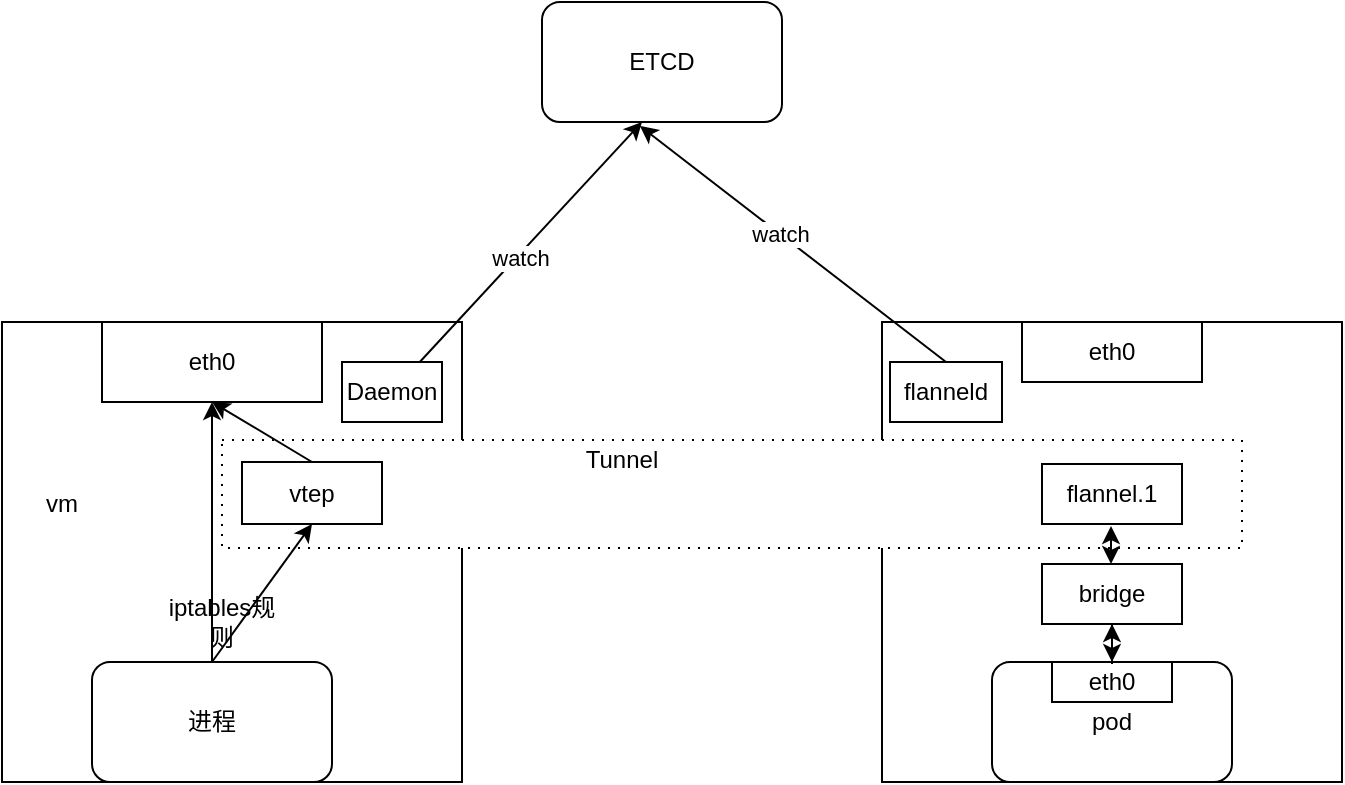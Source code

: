 <mxfile version="13.7.6" type="github">
  <diagram id="jrSLjl8sclt6qSeE3GfQ" name="Page-1">
    <mxGraphModel dx="946" dy="614" grid="1" gridSize="10" guides="1" tooltips="1" connect="1" arrows="1" fold="1" page="1" pageScale="1" pageWidth="827" pageHeight="1169" math="0" shadow="0">
      <root>
        <mxCell id="0" />
        <mxCell id="1" parent="0" />
        <mxCell id="HdEOmiaPKBgpapyJj0df-3" value="" style="whiteSpace=wrap;html=1;aspect=fixed;" vertex="1" parent="1">
          <mxGeometry x="60" y="200" width="230" height="230" as="geometry" />
        </mxCell>
        <mxCell id="HdEOmiaPKBgpapyJj0df-7" value="" style="whiteSpace=wrap;html=1;aspect=fixed;" vertex="1" parent="1">
          <mxGeometry x="500" y="200" width="230" height="230" as="geometry" />
        </mxCell>
        <mxCell id="HdEOmiaPKBgpapyJj0df-9" value="pod" style="rounded=1;whiteSpace=wrap;html=1;" vertex="1" parent="1">
          <mxGeometry x="555" y="370" width="120" height="60" as="geometry" />
        </mxCell>
        <mxCell id="HdEOmiaPKBgpapyJj0df-10" value="eth0" style="rounded=0;whiteSpace=wrap;html=1;" vertex="1" parent="1">
          <mxGeometry x="585" y="370" width="60" height="20" as="geometry" />
        </mxCell>
        <mxCell id="HdEOmiaPKBgpapyJj0df-11" value="eth0" style="rounded=0;whiteSpace=wrap;html=1;" vertex="1" parent="1">
          <mxGeometry x="110" y="200" width="110" height="40" as="geometry" />
        </mxCell>
        <mxCell id="HdEOmiaPKBgpapyJj0df-12" value="vm" style="text;html=1;strokeColor=none;fillColor=none;align=center;verticalAlign=middle;whiteSpace=wrap;rounded=0;" vertex="1" parent="1">
          <mxGeometry x="70" y="281" width="40" height="20" as="geometry" />
        </mxCell>
        <mxCell id="HdEOmiaPKBgpapyJj0df-14" value="" style="edgeStyle=orthogonalEdgeStyle;rounded=0;orthogonalLoop=1;jettySize=auto;html=1;startArrow=classic;startFill=1;" edge="1" parent="1" source="HdEOmiaPKBgpapyJj0df-13" target="HdEOmiaPKBgpapyJj0df-10">
          <mxGeometry relative="1" as="geometry" />
        </mxCell>
        <mxCell id="HdEOmiaPKBgpapyJj0df-13" value="bridge" style="rounded=0;whiteSpace=wrap;html=1;" vertex="1" parent="1">
          <mxGeometry x="580" y="321" width="70" height="30" as="geometry" />
        </mxCell>
        <mxCell id="HdEOmiaPKBgpapyJj0df-23" style="edgeStyle=none;rounded=0;orthogonalLoop=1;jettySize=auto;html=1;exitX=0.5;exitY=0;exitDx=0;exitDy=0;entryX=0.5;entryY=1;entryDx=0;entryDy=0;startArrow=none;startFill=0;" edge="1" parent="1" source="HdEOmiaPKBgpapyJj0df-16" target="HdEOmiaPKBgpapyJj0df-11">
          <mxGeometry relative="1" as="geometry" />
        </mxCell>
        <mxCell id="HdEOmiaPKBgpapyJj0df-16" value="进程" style="rounded=1;whiteSpace=wrap;html=1;" vertex="1" parent="1">
          <mxGeometry x="105" y="370" width="120" height="60" as="geometry" />
        </mxCell>
        <mxCell id="HdEOmiaPKBgpapyJj0df-17" value="ETCD" style="rounded=1;whiteSpace=wrap;html=1;" vertex="1" parent="1">
          <mxGeometry x="330" y="40" width="120" height="60" as="geometry" />
        </mxCell>
        <mxCell id="HdEOmiaPKBgpapyJj0df-18" value="Daemon" style="rounded=0;whiteSpace=wrap;html=1;" vertex="1" parent="1">
          <mxGeometry x="230" y="220" width="50" height="30" as="geometry" />
        </mxCell>
        <mxCell id="HdEOmiaPKBgpapyJj0df-27" value="iptables规则" style="text;html=1;strokeColor=none;fillColor=none;align=center;verticalAlign=middle;whiteSpace=wrap;rounded=0;" vertex="1" parent="1">
          <mxGeometry x="140" y="340" width="60" height="20" as="geometry" />
        </mxCell>
        <mxCell id="HdEOmiaPKBgpapyJj0df-29" value="eth0" style="rounded=0;whiteSpace=wrap;html=1;" vertex="1" parent="1">
          <mxGeometry x="570" y="200" width="90" height="30" as="geometry" />
        </mxCell>
        <mxCell id="HdEOmiaPKBgpapyJj0df-30" value="" style="rounded=0;whiteSpace=wrap;html=1;dashed=1;dashPattern=1 4;shadow=0;" vertex="1" parent="1">
          <mxGeometry x="170" y="259" width="510" height="54" as="geometry" />
        </mxCell>
        <mxCell id="HdEOmiaPKBgpapyJj0df-22" style="edgeStyle=none;rounded=0;orthogonalLoop=1;jettySize=auto;html=1;exitX=0.5;exitY=0;exitDx=0;exitDy=0;entryX=0.5;entryY=1;entryDx=0;entryDy=0;startArrow=none;startFill=0;" edge="1" parent="1" source="HdEOmiaPKBgpapyJj0df-16" target="HdEOmiaPKBgpapyJj0df-21">
          <mxGeometry relative="1" as="geometry" />
        </mxCell>
        <mxCell id="HdEOmiaPKBgpapyJj0df-24" style="edgeStyle=none;rounded=0;orthogonalLoop=1;jettySize=auto;html=1;exitX=0.5;exitY=0;exitDx=0;exitDy=0;entryX=0.5;entryY=1;entryDx=0;entryDy=0;startArrow=none;startFill=0;" edge="1" parent="1" source="HdEOmiaPKBgpapyJj0df-21" target="HdEOmiaPKBgpapyJj0df-11">
          <mxGeometry relative="1" as="geometry" />
        </mxCell>
        <mxCell id="HdEOmiaPKBgpapyJj0df-21" value="vtep" style="rounded=0;whiteSpace=wrap;html=1;" vertex="1" parent="1">
          <mxGeometry x="180" y="270" width="70" height="31" as="geometry" />
        </mxCell>
        <mxCell id="HdEOmiaPKBgpapyJj0df-28" value="" style="edgeStyle=orthogonalEdgeStyle;rounded=0;orthogonalLoop=1;jettySize=auto;html=1;startArrow=classic;startFill=1;" edge="1" parent="1">
          <mxGeometry relative="1" as="geometry">
            <mxPoint x="614.5" y="302" as="sourcePoint" />
            <mxPoint x="614.5" y="321" as="targetPoint" />
          </mxGeometry>
        </mxCell>
        <mxCell id="HdEOmiaPKBgpapyJj0df-15" value="flannel.1" style="rounded=0;whiteSpace=wrap;html=1;" vertex="1" parent="1">
          <mxGeometry x="580" y="271" width="70" height="30" as="geometry" />
        </mxCell>
        <mxCell id="HdEOmiaPKBgpapyJj0df-19" style="rounded=0;orthogonalLoop=1;jettySize=auto;html=1;startArrow=none;startFill=0;" edge="1" parent="1" source="HdEOmiaPKBgpapyJj0df-18">
          <mxGeometry relative="1" as="geometry">
            <mxPoint x="380" y="100" as="targetPoint" />
          </mxGeometry>
        </mxCell>
        <mxCell id="HdEOmiaPKBgpapyJj0df-20" value="watch" style="edgeLabel;html=1;align=center;verticalAlign=middle;resizable=0;points=[];" vertex="1" connectable="0" parent="HdEOmiaPKBgpapyJj0df-19">
          <mxGeometry x="-0.115" y="-1" relative="1" as="geometry">
            <mxPoint as="offset" />
          </mxGeometry>
        </mxCell>
        <mxCell id="HdEOmiaPKBgpapyJj0df-32" style="edgeStyle=none;rounded=0;orthogonalLoop=1;jettySize=auto;html=1;exitX=0.5;exitY=0;exitDx=0;exitDy=0;entryX=0.408;entryY=1.033;entryDx=0;entryDy=0;entryPerimeter=0;startArrow=none;startFill=0;" edge="1" parent="1" source="HdEOmiaPKBgpapyJj0df-31" target="HdEOmiaPKBgpapyJj0df-17">
          <mxGeometry relative="1" as="geometry" />
        </mxCell>
        <mxCell id="HdEOmiaPKBgpapyJj0df-33" value="watch" style="edgeLabel;html=1;align=center;verticalAlign=middle;resizable=0;points=[];" vertex="1" connectable="0" parent="HdEOmiaPKBgpapyJj0df-32">
          <mxGeometry x="0.08" relative="1" as="geometry">
            <mxPoint as="offset" />
          </mxGeometry>
        </mxCell>
        <mxCell id="HdEOmiaPKBgpapyJj0df-31" value="flanneld" style="rounded=0;whiteSpace=wrap;html=1;shadow=0;" vertex="1" parent="1">
          <mxGeometry x="504" y="220" width="56" height="30" as="geometry" />
        </mxCell>
        <mxCell id="HdEOmiaPKBgpapyJj0df-34" value="Tunnel" style="text;html=1;strokeColor=none;fillColor=none;align=center;verticalAlign=middle;whiteSpace=wrap;rounded=0;shadow=0;" vertex="1" parent="1">
          <mxGeometry x="350" y="259" width="40" height="20" as="geometry" />
        </mxCell>
      </root>
    </mxGraphModel>
  </diagram>
</mxfile>
